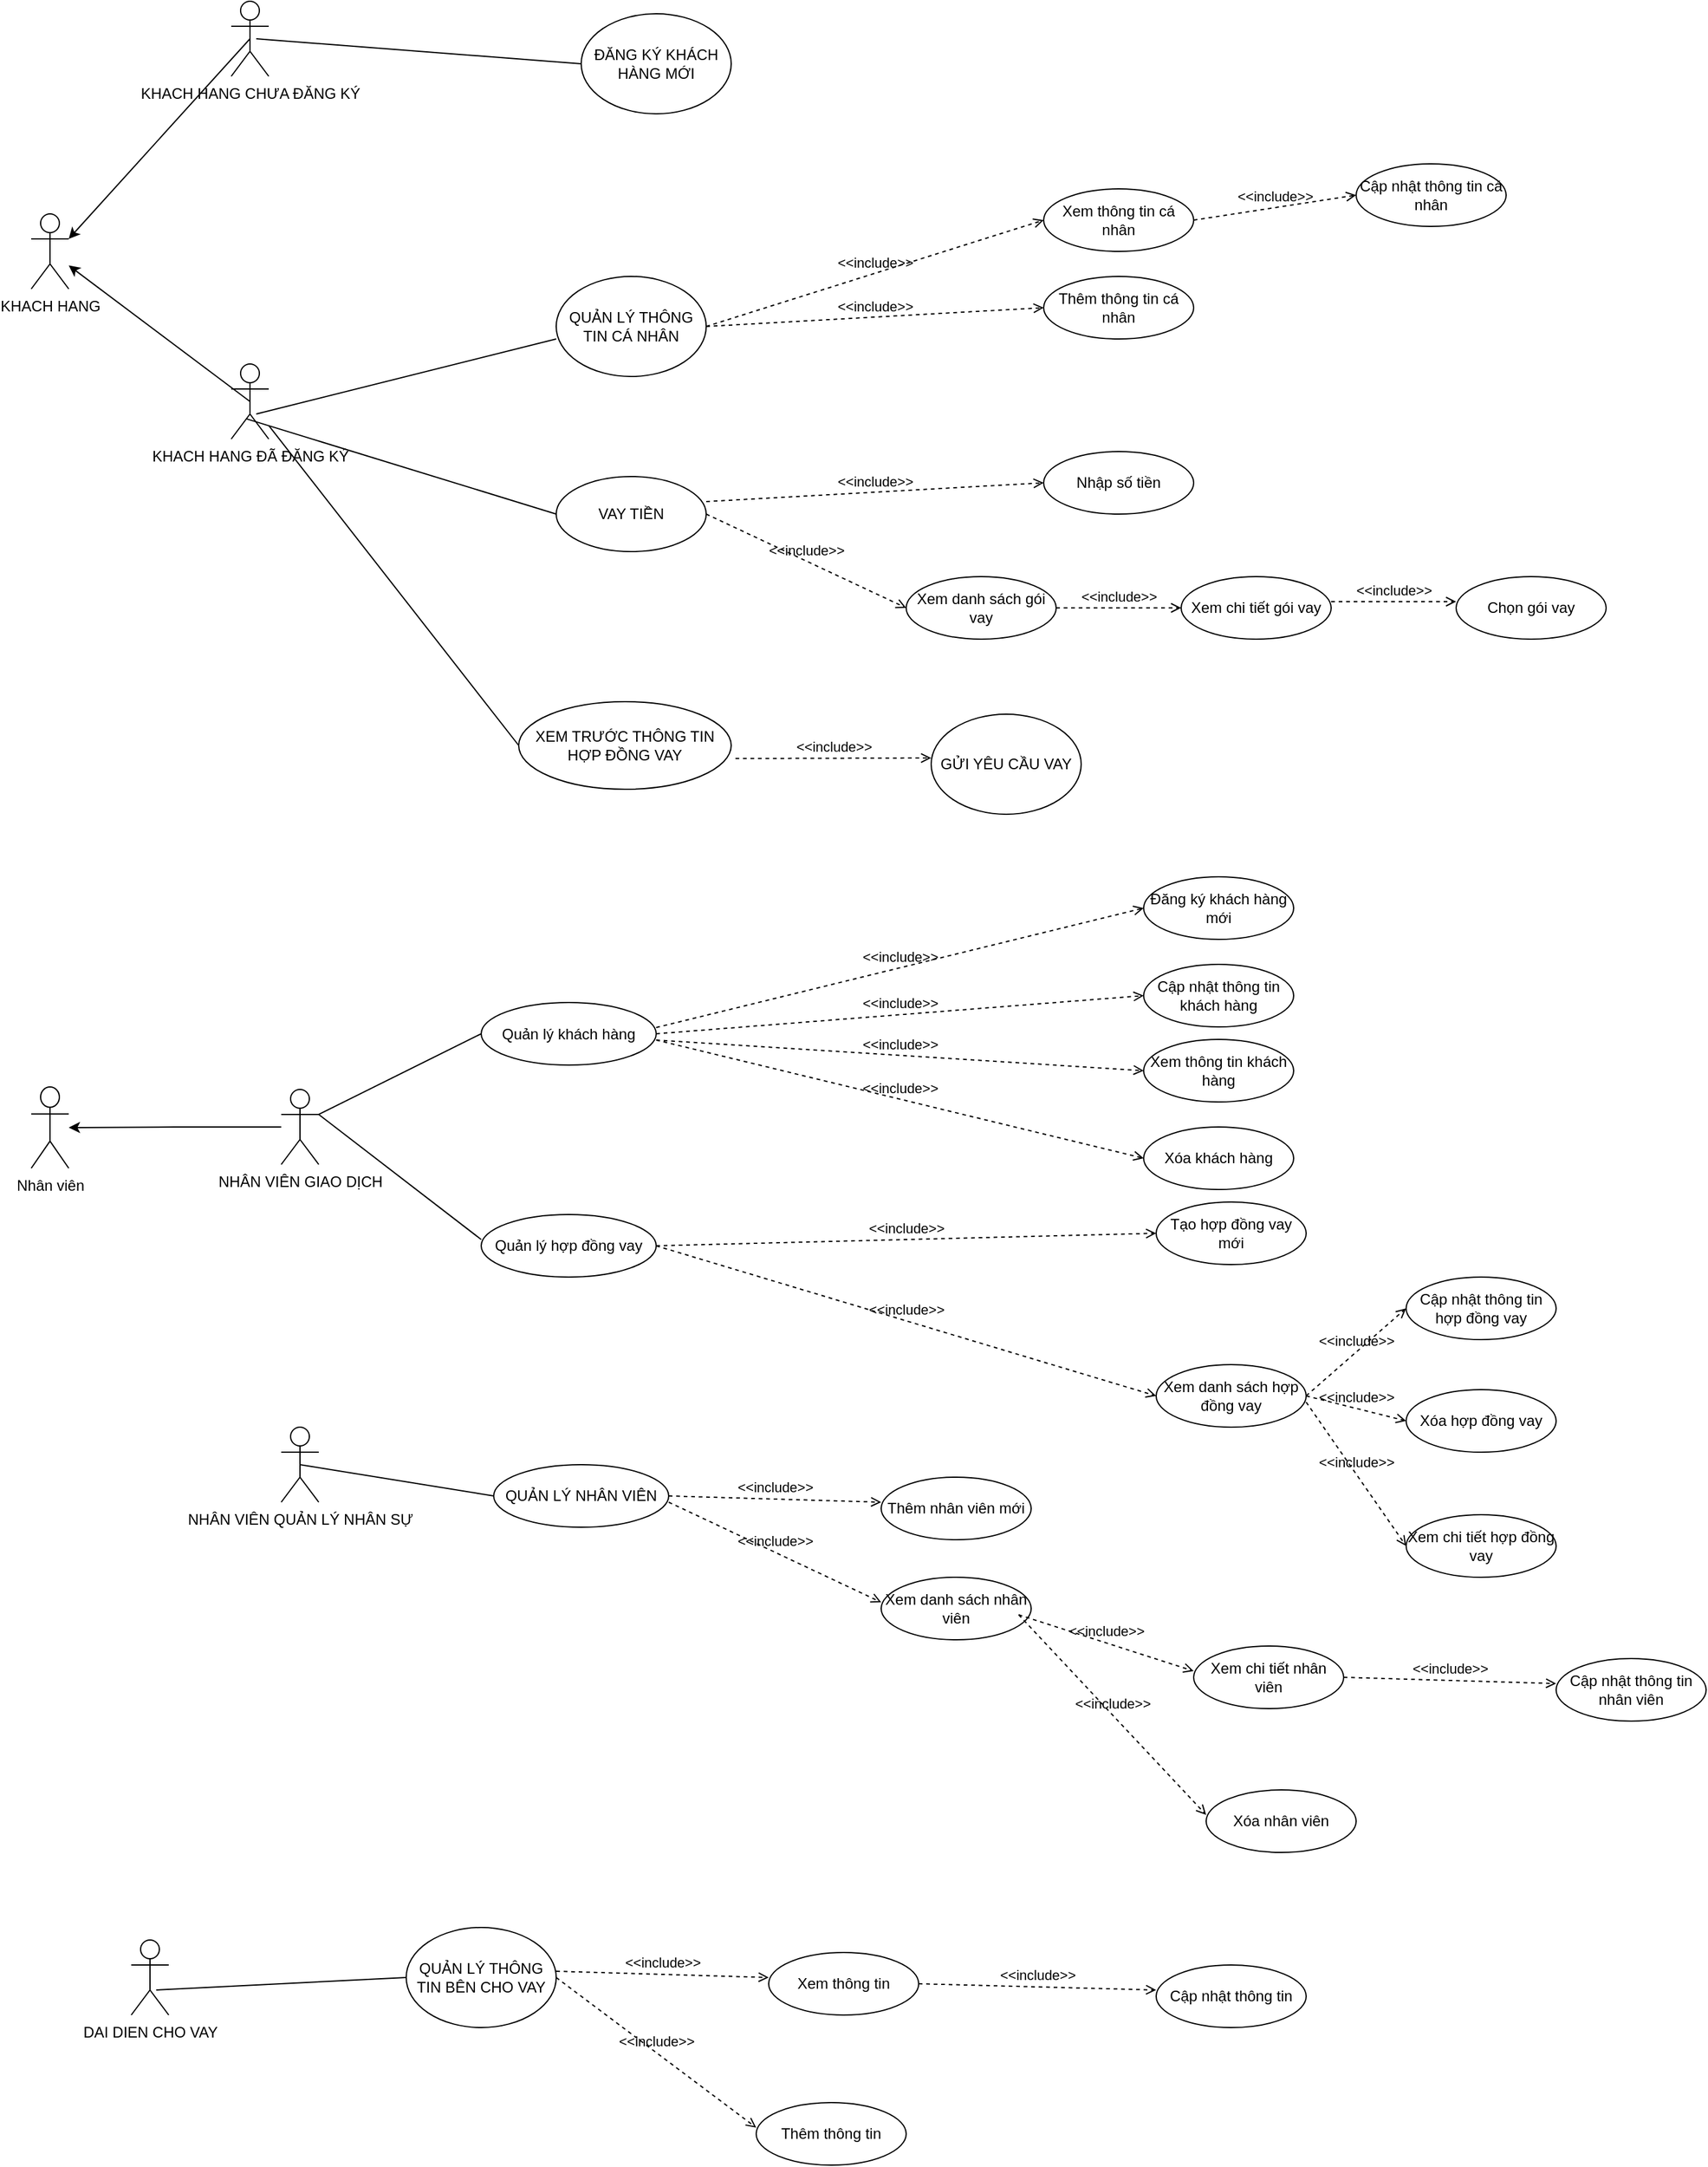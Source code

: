 <mxfile version="22.0.2" type="device">
  <diagram name="Page-1" id="4RQ78uOHNz9-AvgiA-zj">
    <mxGraphModel dx="4144" dy="4270" grid="1" gridSize="10" guides="1" tooltips="1" connect="1" arrows="1" fold="1" page="1" pageScale="1" pageWidth="2336" pageHeight="1654" math="0" shadow="0">
      <root>
        <mxCell id="0" />
        <mxCell id="1" parent="0" />
        <mxCell id="q-VrSPOYVZLqt5bqGyS9-1" value="KHACH HANG ĐÃ ĐĂNG KÝ" style="shape=umlActor;verticalLabelPosition=bottom;verticalAlign=top;html=1;outlineConnect=0;" parent="1" vertex="1">
          <mxGeometry x="240" y="-620" width="30" height="60" as="geometry" />
        </mxCell>
        <mxCell id="ky-Em5fr_ZoJciQnDSSW-12" style="edgeStyle=orthogonalEdgeStyle;rounded=0;orthogonalLoop=1;jettySize=auto;html=1;" edge="1" parent="1" source="q-VrSPOYVZLqt5bqGyS9-6" target="ky-Em5fr_ZoJciQnDSSW-9">
          <mxGeometry relative="1" as="geometry" />
        </mxCell>
        <mxCell id="q-VrSPOYVZLqt5bqGyS9-6" value="NHÂN VIÊN GIAO DỊCH" style="shape=umlActor;verticalLabelPosition=bottom;verticalAlign=top;html=1;outlineConnect=0;" parent="1" vertex="1">
          <mxGeometry x="280" y="-40" width="30" height="60" as="geometry" />
        </mxCell>
        <mxCell id="q-VrSPOYVZLqt5bqGyS9-7" value="DAI DIEN CHO VAY" style="shape=umlActor;verticalLabelPosition=bottom;verticalAlign=top;html=1;outlineConnect=0;" parent="1" vertex="1">
          <mxGeometry x="160" y="640" width="30" height="60" as="geometry" />
        </mxCell>
        <mxCell id="q-VrSPOYVZLqt5bqGyS9-17" value="KHACH HANG CHƯA ĐĂNG KÝ" style="shape=umlActor;verticalLabelPosition=bottom;verticalAlign=top;html=1;outlineConnect=0;" parent="1" vertex="1">
          <mxGeometry x="240" y="-910" width="30" height="60" as="geometry" />
        </mxCell>
        <mxCell id="ky-Em5fr_ZoJciQnDSSW-9" value="Nhân viên" style="shape=umlActor;verticalLabelPosition=bottom;verticalAlign=top;html=1;outlineConnect=0;" vertex="1" parent="1">
          <mxGeometry x="80" y="-42" width="30" height="65" as="geometry" />
        </mxCell>
        <mxCell id="ky-Em5fr_ZoJciQnDSSW-16" value="Quản lý khách hàng" style="ellipse;whiteSpace=wrap;html=1;" vertex="1" parent="1">
          <mxGeometry x="440" y="-109.5" width="140" height="50" as="geometry" />
        </mxCell>
        <mxCell id="ky-Em5fr_ZoJciQnDSSW-20" value="&amp;lt;&amp;lt;include&amp;gt;&amp;gt;" style="html=1;verticalAlign=bottom;labelBackgroundColor=none;endArrow=open;endFill=0;dashed=1;rounded=0;entryX=0;entryY=0.5;entryDx=0;entryDy=0;" edge="1" parent="1" target="ky-Em5fr_ZoJciQnDSSW-21">
          <mxGeometry width="160" relative="1" as="geometry">
            <mxPoint x="580" y="-89.5" as="sourcePoint" />
            <mxPoint x="680" y="-89.5" as="targetPoint" />
          </mxGeometry>
        </mxCell>
        <mxCell id="ky-Em5fr_ZoJciQnDSSW-21" value="Đăng ký khách hàng mới" style="ellipse;whiteSpace=wrap;html=1;" vertex="1" parent="1">
          <mxGeometry x="970" y="-210" width="120" height="50" as="geometry" />
        </mxCell>
        <mxCell id="ky-Em5fr_ZoJciQnDSSW-22" value="Cập nhật thông tin khách hàng" style="ellipse;whiteSpace=wrap;html=1;" vertex="1" parent="1">
          <mxGeometry x="970" y="-140" width="120" height="50" as="geometry" />
        </mxCell>
        <mxCell id="ky-Em5fr_ZoJciQnDSSW-23" value="&amp;lt;&amp;lt;include&amp;gt;&amp;gt;" style="html=1;verticalAlign=bottom;labelBackgroundColor=none;endArrow=open;endFill=0;dashed=1;rounded=0;entryX=0;entryY=0.5;entryDx=0;entryDy=0;exitX=1;exitY=0.5;exitDx=0;exitDy=0;" edge="1" parent="1" source="ky-Em5fr_ZoJciQnDSSW-16" target="ky-Em5fr_ZoJciQnDSSW-22">
          <mxGeometry width="160" relative="1" as="geometry">
            <mxPoint x="580" y="-39.5" as="sourcePoint" />
            <mxPoint x="680" y="-39.5" as="targetPoint" />
          </mxGeometry>
        </mxCell>
        <mxCell id="ky-Em5fr_ZoJciQnDSSW-24" value="Xem thông tin khách hàng" style="ellipse;whiteSpace=wrap;html=1;" vertex="1" parent="1">
          <mxGeometry x="970" y="-80" width="120" height="50" as="geometry" />
        </mxCell>
        <mxCell id="ky-Em5fr_ZoJciQnDSSW-25" value="Xóa khách hàng" style="ellipse;whiteSpace=wrap;html=1;" vertex="1" parent="1">
          <mxGeometry x="970" y="-10" width="120" height="50" as="geometry" />
        </mxCell>
        <mxCell id="ky-Em5fr_ZoJciQnDSSW-26" value="" style="endArrow=none;html=1;rounded=0;entryX=0;entryY=0.5;entryDx=0;entryDy=0;exitX=1;exitY=0.333;exitDx=0;exitDy=0;exitPerimeter=0;" edge="1" parent="1" source="q-VrSPOYVZLqt5bqGyS9-6" target="ky-Em5fr_ZoJciQnDSSW-16">
          <mxGeometry width="50" height="50" relative="1" as="geometry">
            <mxPoint x="360" y="180" as="sourcePoint" />
            <mxPoint x="410" y="130" as="targetPoint" />
          </mxGeometry>
        </mxCell>
        <mxCell id="ky-Em5fr_ZoJciQnDSSW-27" value="Quản lý hợp đồng vay" style="ellipse;whiteSpace=wrap;html=1;" vertex="1" parent="1">
          <mxGeometry x="440" y="60" width="140" height="50" as="geometry" />
        </mxCell>
        <mxCell id="ky-Em5fr_ZoJciQnDSSW-28" value="&amp;lt;&amp;lt;include&amp;gt;&amp;gt;" style="html=1;verticalAlign=bottom;labelBackgroundColor=none;endArrow=open;endFill=0;dashed=1;rounded=0;entryX=0;entryY=0.5;entryDx=0;entryDy=0;exitX=1;exitY=0.5;exitDx=0;exitDy=0;" edge="1" parent="1" target="ky-Em5fr_ZoJciQnDSSW-24">
          <mxGeometry width="160" relative="1" as="geometry">
            <mxPoint x="580" y="-79.5" as="sourcePoint" />
            <mxPoint x="980" y="-39.5" as="targetPoint" />
          </mxGeometry>
        </mxCell>
        <mxCell id="ky-Em5fr_ZoJciQnDSSW-29" value="&amp;lt;&amp;lt;include&amp;gt;&amp;gt;" style="html=1;verticalAlign=bottom;labelBackgroundColor=none;endArrow=open;endFill=0;dashed=1;rounded=0;entryX=0;entryY=0.5;entryDx=0;entryDy=0;exitX=1;exitY=0.5;exitDx=0;exitDy=0;" edge="1" parent="1" target="ky-Em5fr_ZoJciQnDSSW-25">
          <mxGeometry width="160" relative="1" as="geometry">
            <mxPoint x="580" y="-79.5" as="sourcePoint" />
            <mxPoint x="980" y="-39.5" as="targetPoint" />
          </mxGeometry>
        </mxCell>
        <mxCell id="ky-Em5fr_ZoJciQnDSSW-30" value="&amp;lt;&amp;lt;include&amp;gt;&amp;gt;" style="html=1;verticalAlign=bottom;labelBackgroundColor=none;endArrow=open;endFill=0;dashed=1;rounded=0;entryX=0;entryY=0.5;entryDx=0;entryDy=0;exitX=1;exitY=0.5;exitDx=0;exitDy=0;" edge="1" parent="1" target="ky-Em5fr_ZoJciQnDSSW-31" source="ky-Em5fr_ZoJciQnDSSW-27">
          <mxGeometry width="160" relative="1" as="geometry">
            <mxPoint x="600" y="245.5" as="sourcePoint" />
            <mxPoint x="700" y="245.5" as="targetPoint" />
          </mxGeometry>
        </mxCell>
        <mxCell id="ky-Em5fr_ZoJciQnDSSW-31" value="Tạo hợp đồng vay mới" style="ellipse;whiteSpace=wrap;html=1;" vertex="1" parent="1">
          <mxGeometry x="980" y="50" width="120" height="50" as="geometry" />
        </mxCell>
        <mxCell id="ky-Em5fr_ZoJciQnDSSW-32" value="Cập nhật thông tin hợp đồng vay" style="ellipse;whiteSpace=wrap;html=1;" vertex="1" parent="1">
          <mxGeometry x="1180" y="110" width="120" height="50" as="geometry" />
        </mxCell>
        <mxCell id="ky-Em5fr_ZoJciQnDSSW-33" value="&amp;lt;&amp;lt;include&amp;gt;&amp;gt;" style="html=1;verticalAlign=bottom;labelBackgroundColor=none;endArrow=open;endFill=0;dashed=1;rounded=0;entryX=0;entryY=0.5;entryDx=0;entryDy=0;exitX=1;exitY=0.5;exitDx=0;exitDy=0;" edge="1" parent="1" target="ky-Em5fr_ZoJciQnDSSW-32" source="ky-Em5fr_ZoJciQnDSSW-34">
          <mxGeometry width="160" relative="1" as="geometry">
            <mxPoint x="900" y="130" as="sourcePoint" />
            <mxPoint x="700" y="295.5" as="targetPoint" />
          </mxGeometry>
        </mxCell>
        <mxCell id="ky-Em5fr_ZoJciQnDSSW-34" value="Xem danh sách hợp đồng vay" style="ellipse;whiteSpace=wrap;html=1;" vertex="1" parent="1">
          <mxGeometry x="980" y="180" width="120" height="50" as="geometry" />
        </mxCell>
        <mxCell id="ky-Em5fr_ZoJciQnDSSW-35" value="Xóa hợp đồng vay" style="ellipse;whiteSpace=wrap;html=1;" vertex="1" parent="1">
          <mxGeometry x="1180" y="200" width="120" height="50" as="geometry" />
        </mxCell>
        <mxCell id="ky-Em5fr_ZoJciQnDSSW-36" value="&amp;lt;&amp;lt;include&amp;gt;&amp;gt;" style="html=1;verticalAlign=bottom;labelBackgroundColor=none;endArrow=open;endFill=0;dashed=1;rounded=0;entryX=0;entryY=0.5;entryDx=0;entryDy=0;exitX=1;exitY=0.5;exitDx=0;exitDy=0;" edge="1" parent="1" target="ky-Em5fr_ZoJciQnDSSW-34" source="ky-Em5fr_ZoJciQnDSSW-27">
          <mxGeometry width="160" relative="1" as="geometry">
            <mxPoint x="600" y="255.5" as="sourcePoint" />
            <mxPoint x="1000" y="295.5" as="targetPoint" />
          </mxGeometry>
        </mxCell>
        <mxCell id="ky-Em5fr_ZoJciQnDSSW-37" value="&amp;lt;&amp;lt;include&amp;gt;&amp;gt;" style="html=1;verticalAlign=bottom;labelBackgroundColor=none;endArrow=open;endFill=0;dashed=1;rounded=0;entryX=0;entryY=0.5;entryDx=0;entryDy=0;exitX=1;exitY=0.5;exitDx=0;exitDy=0;" edge="1" parent="1" target="ky-Em5fr_ZoJciQnDSSW-35" source="ky-Em5fr_ZoJciQnDSSW-34">
          <mxGeometry width="160" relative="1" as="geometry">
            <mxPoint x="890" y="260" as="sourcePoint" />
            <mxPoint x="1000" y="295.5" as="targetPoint" />
          </mxGeometry>
        </mxCell>
        <mxCell id="ky-Em5fr_ZoJciQnDSSW-38" value="Xem chi tiết hợp đồng vay" style="ellipse;whiteSpace=wrap;html=1;" vertex="1" parent="1">
          <mxGeometry x="1180" y="300" width="120" height="50" as="geometry" />
        </mxCell>
        <mxCell id="ky-Em5fr_ZoJciQnDSSW-39" value="&amp;lt;&amp;lt;include&amp;gt;&amp;gt;" style="html=1;verticalAlign=bottom;labelBackgroundColor=none;endArrow=open;endFill=0;dashed=1;rounded=0;entryX=0;entryY=0.5;entryDx=0;entryDy=0;exitX=1;exitY=0.5;exitDx=0;exitDy=0;" edge="1" parent="1" target="ky-Em5fr_ZoJciQnDSSW-38">
          <mxGeometry width="160" relative="1" as="geometry">
            <mxPoint x="1100" y="210" as="sourcePoint" />
            <mxPoint x="1180" y="230" as="targetPoint" />
          </mxGeometry>
        </mxCell>
        <mxCell id="ky-Em5fr_ZoJciQnDSSW-40" value="" style="endArrow=none;html=1;rounded=0;entryX=0;entryY=0.5;entryDx=0;entryDy=0;exitX=1;exitY=0.333;exitDx=0;exitDy=0;exitPerimeter=0;" edge="1" parent="1" source="q-VrSPOYVZLqt5bqGyS9-6">
          <mxGeometry width="50" height="50" relative="1" as="geometry">
            <mxPoint x="310" y="146" as="sourcePoint" />
            <mxPoint x="440" y="80" as="targetPoint" />
          </mxGeometry>
        </mxCell>
        <mxCell id="ky-Em5fr_ZoJciQnDSSW-44" value="ĐĂNG KÝ KHÁCH HÀNG MỚI" style="ellipse;whiteSpace=wrap;html=1;" vertex="1" parent="1">
          <mxGeometry x="520" y="-900" width="120" height="80" as="geometry" />
        </mxCell>
        <mxCell id="ky-Em5fr_ZoJciQnDSSW-45" value="" style="endArrow=none;html=1;rounded=0;entryX=0;entryY=0.5;entryDx=0;entryDy=0;" edge="1" parent="1" target="ky-Em5fr_ZoJciQnDSSW-44">
          <mxGeometry width="50" height="50" relative="1" as="geometry">
            <mxPoint x="260" y="-880" as="sourcePoint" />
            <mxPoint x="310" y="-930" as="targetPoint" />
          </mxGeometry>
        </mxCell>
        <mxCell id="ky-Em5fr_ZoJciQnDSSW-46" value="" style="endArrow=none;html=1;rounded=0;" edge="1" parent="1">
          <mxGeometry width="50" height="50" relative="1" as="geometry">
            <mxPoint x="260" y="-580" as="sourcePoint" />
            <mxPoint x="500" y="-640" as="targetPoint" />
          </mxGeometry>
        </mxCell>
        <mxCell id="ky-Em5fr_ZoJciQnDSSW-47" value="QUẢN LÝ THÔNG TIN CÁ NHÂN" style="ellipse;whiteSpace=wrap;html=1;" vertex="1" parent="1">
          <mxGeometry x="500" y="-690" width="120" height="80" as="geometry" />
        </mxCell>
        <mxCell id="ky-Em5fr_ZoJciQnDSSW-48" value="Cập nhật thông tin cá nhân" style="ellipse;whiteSpace=wrap;html=1;" vertex="1" parent="1">
          <mxGeometry x="1140" y="-780" width="120" height="50" as="geometry" />
        </mxCell>
        <mxCell id="ky-Em5fr_ZoJciQnDSSW-49" value="&amp;lt;&amp;lt;include&amp;gt;&amp;gt;" style="html=1;verticalAlign=bottom;labelBackgroundColor=none;endArrow=open;endFill=0;dashed=1;rounded=0;entryX=0;entryY=0.5;entryDx=0;entryDy=0;exitX=1;exitY=0.5;exitDx=0;exitDy=0;" edge="1" parent="1" target="ky-Em5fr_ZoJciQnDSSW-48" source="ky-Em5fr_ZoJciQnDSSW-50">
          <mxGeometry width="160" relative="1" as="geometry">
            <mxPoint x="520.0" y="-595" as="sourcePoint" />
            <mxPoint x="610" y="-520.5" as="targetPoint" />
          </mxGeometry>
        </mxCell>
        <mxCell id="ky-Em5fr_ZoJciQnDSSW-50" value="Xem thông tin cá nhân" style="ellipse;whiteSpace=wrap;html=1;" vertex="1" parent="1">
          <mxGeometry x="890" y="-760" width="120" height="50" as="geometry" />
        </mxCell>
        <mxCell id="ky-Em5fr_ZoJciQnDSSW-51" value="&amp;lt;&amp;lt;include&amp;gt;&amp;gt;" style="html=1;verticalAlign=bottom;labelBackgroundColor=none;endArrow=open;endFill=0;dashed=1;rounded=0;entryX=0;entryY=0.5;entryDx=0;entryDy=0;" edge="1" parent="1" target="ky-Em5fr_ZoJciQnDSSW-50">
          <mxGeometry width="160" relative="1" as="geometry">
            <mxPoint x="620" y="-650" as="sourcePoint" />
            <mxPoint x="910" y="-644.5" as="targetPoint" />
          </mxGeometry>
        </mxCell>
        <mxCell id="ky-Em5fr_ZoJciQnDSSW-52" value="KHACH HANG" style="shape=umlActor;verticalLabelPosition=bottom;verticalAlign=top;html=1;outlineConnect=0;" vertex="1" parent="1">
          <mxGeometry x="80" y="-740" width="30" height="60" as="geometry" />
        </mxCell>
        <mxCell id="ky-Em5fr_ZoJciQnDSSW-55" value="" style="endArrow=classic;html=1;rounded=0;exitX=0.5;exitY=0.5;exitDx=0;exitDy=0;exitPerimeter=0;entryX=1;entryY=0.333;entryDx=0;entryDy=0;entryPerimeter=0;" edge="1" parent="1" source="q-VrSPOYVZLqt5bqGyS9-17" target="ky-Em5fr_ZoJciQnDSSW-52">
          <mxGeometry width="50" height="50" relative="1" as="geometry">
            <mxPoint x="200" y="-750" as="sourcePoint" />
            <mxPoint x="150" y="-730" as="targetPoint" />
          </mxGeometry>
        </mxCell>
        <mxCell id="ky-Em5fr_ZoJciQnDSSW-56" value="" style="endArrow=classic;html=1;rounded=0;exitX=0.5;exitY=0.5;exitDx=0;exitDy=0;exitPerimeter=0;" edge="1" parent="1" source="q-VrSPOYVZLqt5bqGyS9-1" target="ky-Em5fr_ZoJciQnDSSW-52">
          <mxGeometry width="50" height="50" relative="1" as="geometry">
            <mxPoint x="200" y="-610" as="sourcePoint" />
            <mxPoint x="250" y="-660" as="targetPoint" />
          </mxGeometry>
        </mxCell>
        <mxCell id="ky-Em5fr_ZoJciQnDSSW-57" value="Thêm thông tin cá nhân" style="ellipse;whiteSpace=wrap;html=1;" vertex="1" parent="1">
          <mxGeometry x="890" y="-690" width="120" height="50" as="geometry" />
        </mxCell>
        <mxCell id="ky-Em5fr_ZoJciQnDSSW-58" value="&amp;lt;&amp;lt;include&amp;gt;&amp;gt;" style="html=1;verticalAlign=bottom;labelBackgroundColor=none;endArrow=open;endFill=0;dashed=1;rounded=0;entryX=0;entryY=0.5;entryDx=0;entryDy=0;exitX=1;exitY=0.5;exitDx=0;exitDy=0;" edge="1" parent="1" source="ky-Em5fr_ZoJciQnDSSW-47" target="ky-Em5fr_ZoJciQnDSSW-57">
          <mxGeometry width="160" relative="1" as="geometry">
            <mxPoint x="630" y="-640" as="sourcePoint" />
            <mxPoint x="900" y="-725" as="targetPoint" />
          </mxGeometry>
        </mxCell>
        <mxCell id="ky-Em5fr_ZoJciQnDSSW-59" value="QUẢN LÝ NHÂN VIÊN" style="ellipse;whiteSpace=wrap;html=1;" vertex="1" parent="1">
          <mxGeometry x="450" y="260" width="140" height="50" as="geometry" />
        </mxCell>
        <mxCell id="ky-Em5fr_ZoJciQnDSSW-60" value="NHÂN VIÊN QUẢN LÝ NHÂN SỰ" style="shape=umlActor;verticalLabelPosition=bottom;verticalAlign=top;html=1;outlineConnect=0;" vertex="1" parent="1">
          <mxGeometry x="280" y="230" width="30" height="60" as="geometry" />
        </mxCell>
        <mxCell id="ky-Em5fr_ZoJciQnDSSW-61" value="" style="endArrow=none;html=1;rounded=0;entryX=0;entryY=0.5;entryDx=0;entryDy=0;exitX=0.5;exitY=0.5;exitDx=0;exitDy=0;exitPerimeter=0;" edge="1" parent="1" source="ky-Em5fr_ZoJciQnDSSW-60" target="ky-Em5fr_ZoJciQnDSSW-59">
          <mxGeometry width="50" height="50" relative="1" as="geometry">
            <mxPoint x="320" y="290" as="sourcePoint" />
            <mxPoint x="370" y="240" as="targetPoint" />
          </mxGeometry>
        </mxCell>
        <mxCell id="ky-Em5fr_ZoJciQnDSSW-62" value="&amp;lt;&amp;lt;include&amp;gt;&amp;gt;" style="html=1;verticalAlign=bottom;labelBackgroundColor=none;endArrow=open;endFill=0;dashed=1;rounded=0;exitX=1;exitY=0.5;exitDx=0;exitDy=0;" edge="1" parent="1" source="ky-Em5fr_ZoJciQnDSSW-59">
          <mxGeometry width="160" relative="1" as="geometry">
            <mxPoint x="600" y="290" as="sourcePoint" />
            <mxPoint x="760" y="290" as="targetPoint" />
          </mxGeometry>
        </mxCell>
        <mxCell id="ky-Em5fr_ZoJciQnDSSW-63" value="Thêm nhân viên mới" style="ellipse;whiteSpace=wrap;html=1;" vertex="1" parent="1">
          <mxGeometry x="760" y="270" width="120" height="50" as="geometry" />
        </mxCell>
        <mxCell id="ky-Em5fr_ZoJciQnDSSW-64" value="&amp;lt;&amp;lt;include&amp;gt;&amp;gt;" style="html=1;verticalAlign=bottom;labelBackgroundColor=none;endArrow=open;endFill=0;dashed=1;rounded=0;exitX=1;exitY=0.5;exitDx=0;exitDy=0;" edge="1" parent="1">
          <mxGeometry width="160" relative="1" as="geometry">
            <mxPoint x="1130" y="430" as="sourcePoint" />
            <mxPoint x="1300" y="435" as="targetPoint" />
          </mxGeometry>
        </mxCell>
        <mxCell id="ky-Em5fr_ZoJciQnDSSW-65" value="Cập nhật thông tin nhân viên" style="ellipse;whiteSpace=wrap;html=1;" vertex="1" parent="1">
          <mxGeometry x="1300" y="415" width="120" height="50" as="geometry" />
        </mxCell>
        <mxCell id="ky-Em5fr_ZoJciQnDSSW-66" value="&amp;lt;&amp;lt;include&amp;gt;&amp;gt;" style="html=1;verticalAlign=bottom;labelBackgroundColor=none;endArrow=open;endFill=0;dashed=1;rounded=0;" edge="1" parent="1">
          <mxGeometry width="160" relative="1" as="geometry">
            <mxPoint x="590" y="290" as="sourcePoint" />
            <mxPoint x="760" y="370" as="targetPoint" />
          </mxGeometry>
        </mxCell>
        <mxCell id="ky-Em5fr_ZoJciQnDSSW-67" value="Xem danh sách nhân viên" style="ellipse;whiteSpace=wrap;html=1;" vertex="1" parent="1">
          <mxGeometry x="760" y="350" width="120" height="50" as="geometry" />
        </mxCell>
        <mxCell id="ky-Em5fr_ZoJciQnDSSW-68" value="&amp;lt;&amp;lt;include&amp;gt;&amp;gt;" style="html=1;verticalAlign=bottom;labelBackgroundColor=none;endArrow=open;endFill=0;dashed=1;rounded=0;exitX=1;exitY=0.5;exitDx=0;exitDy=0;" edge="1" parent="1">
          <mxGeometry width="160" relative="1" as="geometry">
            <mxPoint x="870.0" y="380" as="sourcePoint" />
            <mxPoint x="1010" y="425" as="targetPoint" />
          </mxGeometry>
        </mxCell>
        <mxCell id="ky-Em5fr_ZoJciQnDSSW-69" value="Xem chi tiết nhân viên" style="ellipse;whiteSpace=wrap;html=1;" vertex="1" parent="1">
          <mxGeometry x="1010" y="405" width="120" height="50" as="geometry" />
        </mxCell>
        <mxCell id="ky-Em5fr_ZoJciQnDSSW-70" value="&amp;lt;&amp;lt;include&amp;gt;&amp;gt;" style="html=1;verticalAlign=bottom;labelBackgroundColor=none;endArrow=open;endFill=0;dashed=1;rounded=0;" edge="1" parent="1">
          <mxGeometry width="160" relative="1" as="geometry">
            <mxPoint x="870" y="380" as="sourcePoint" />
            <mxPoint x="1020" y="540" as="targetPoint" />
          </mxGeometry>
        </mxCell>
        <mxCell id="ky-Em5fr_ZoJciQnDSSW-71" value="Xóa nhân viên" style="ellipse;whiteSpace=wrap;html=1;" vertex="1" parent="1">
          <mxGeometry x="1020" y="520" width="120" height="50" as="geometry" />
        </mxCell>
        <mxCell id="ky-Em5fr_ZoJciQnDSSW-72" value="QUẢN LÝ THÔNG TIN BÊN CHO VAY" style="ellipse;whiteSpace=wrap;html=1;" vertex="1" parent="1">
          <mxGeometry x="380" y="630" width="120" height="80" as="geometry" />
        </mxCell>
        <mxCell id="ky-Em5fr_ZoJciQnDSSW-74" value="" style="endArrow=none;html=1;rounded=0;entryX=0;entryY=0.5;entryDx=0;entryDy=0;" edge="1" parent="1" target="ky-Em5fr_ZoJciQnDSSW-72">
          <mxGeometry width="50" height="50" relative="1" as="geometry">
            <mxPoint x="180" y="680" as="sourcePoint" />
            <mxPoint x="230" y="630" as="targetPoint" />
          </mxGeometry>
        </mxCell>
        <mxCell id="ky-Em5fr_ZoJciQnDSSW-75" value="&amp;lt;&amp;lt;include&amp;gt;&amp;gt;" style="html=1;verticalAlign=bottom;labelBackgroundColor=none;endArrow=open;endFill=0;dashed=1;rounded=0;exitX=1;exitY=0.5;exitDx=0;exitDy=0;" edge="1" parent="1" source="ky-Em5fr_ZoJciQnDSSW-78">
          <mxGeometry width="160" relative="1" as="geometry">
            <mxPoint x="810" y="675" as="sourcePoint" />
            <mxPoint x="980" y="680" as="targetPoint" />
          </mxGeometry>
        </mxCell>
        <mxCell id="ky-Em5fr_ZoJciQnDSSW-76" value="Cập nhật thông tin" style="ellipse;whiteSpace=wrap;html=1;" vertex="1" parent="1">
          <mxGeometry x="980" y="660" width="120" height="50" as="geometry" />
        </mxCell>
        <mxCell id="ky-Em5fr_ZoJciQnDSSW-77" value="&amp;lt;&amp;lt;include&amp;gt;&amp;gt;" style="html=1;verticalAlign=bottom;labelBackgroundColor=none;endArrow=open;endFill=0;dashed=1;rounded=0;exitX=1;exitY=0.5;exitDx=0;exitDy=0;" edge="1" parent="1">
          <mxGeometry width="160" relative="1" as="geometry">
            <mxPoint x="500" y="665" as="sourcePoint" />
            <mxPoint x="670" y="670" as="targetPoint" />
          </mxGeometry>
        </mxCell>
        <mxCell id="ky-Em5fr_ZoJciQnDSSW-78" value="Xem thông tin" style="ellipse;whiteSpace=wrap;html=1;" vertex="1" parent="1">
          <mxGeometry x="670" y="650" width="120" height="50" as="geometry" />
        </mxCell>
        <mxCell id="ky-Em5fr_ZoJciQnDSSW-79" value="&amp;lt;&amp;lt;include&amp;gt;&amp;gt;" style="html=1;verticalAlign=bottom;labelBackgroundColor=none;endArrow=open;endFill=0;dashed=1;rounded=0;exitX=1;exitY=0.5;exitDx=0;exitDy=0;" edge="1" parent="1" source="ky-Em5fr_ZoJciQnDSSW-72">
          <mxGeometry width="160" relative="1" as="geometry">
            <mxPoint x="490" y="785" as="sourcePoint" />
            <mxPoint x="660" y="790" as="targetPoint" />
          </mxGeometry>
        </mxCell>
        <mxCell id="ky-Em5fr_ZoJciQnDSSW-80" value="Thêm thông tin" style="ellipse;whiteSpace=wrap;html=1;" vertex="1" parent="1">
          <mxGeometry x="660" y="770" width="120" height="50" as="geometry" />
        </mxCell>
        <mxCell id="ky-Em5fr_ZoJciQnDSSW-81" value="VAY TIỀN" style="ellipse;whiteSpace=wrap;html=1;" vertex="1" parent="1">
          <mxGeometry x="500" y="-530" width="120" height="60" as="geometry" />
        </mxCell>
        <mxCell id="ky-Em5fr_ZoJciQnDSSW-82" value="" style="endArrow=none;html=1;rounded=0;exitX=0.4;exitY=0.73;exitDx=0;exitDy=0;exitPerimeter=0;" edge="1" parent="1" source="q-VrSPOYVZLqt5bqGyS9-1">
          <mxGeometry width="50" height="50" relative="1" as="geometry">
            <mxPoint x="260" y="-440" as="sourcePoint" />
            <mxPoint x="500" y="-500" as="targetPoint" />
          </mxGeometry>
        </mxCell>
        <mxCell id="ky-Em5fr_ZoJciQnDSSW-83" value="Nhập số tiền" style="ellipse;whiteSpace=wrap;html=1;" vertex="1" parent="1">
          <mxGeometry x="890" y="-550" width="120" height="50" as="geometry" />
        </mxCell>
        <mxCell id="ky-Em5fr_ZoJciQnDSSW-84" value="&amp;lt;&amp;lt;include&amp;gt;&amp;gt;" style="html=1;verticalAlign=bottom;labelBackgroundColor=none;endArrow=open;endFill=0;dashed=1;rounded=0;entryX=0;entryY=0.5;entryDx=0;entryDy=0;exitX=1;exitY=0.5;exitDx=0;exitDy=0;" edge="1" parent="1" target="ky-Em5fr_ZoJciQnDSSW-83">
          <mxGeometry width="160" relative="1" as="geometry">
            <mxPoint x="620" y="-510" as="sourcePoint" />
            <mxPoint x="900" y="-585" as="targetPoint" />
          </mxGeometry>
        </mxCell>
        <mxCell id="ky-Em5fr_ZoJciQnDSSW-87" value="Chọn gói vay" style="ellipse;whiteSpace=wrap;html=1;" vertex="1" parent="1">
          <mxGeometry x="1220" y="-450" width="120" height="50" as="geometry" />
        </mxCell>
        <mxCell id="ky-Em5fr_ZoJciQnDSSW-88" value="&amp;lt;&amp;lt;include&amp;gt;&amp;gt;" style="html=1;verticalAlign=bottom;labelBackgroundColor=none;endArrow=open;endFill=0;dashed=1;rounded=0;entryX=0;entryY=0.5;entryDx=0;entryDy=0;" edge="1" parent="1" target="ky-Em5fr_ZoJciQnDSSW-89">
          <mxGeometry width="160" relative="1" as="geometry">
            <mxPoint x="620" y="-500" as="sourcePoint" />
            <mxPoint x="910" y="-405" as="targetPoint" />
          </mxGeometry>
        </mxCell>
        <mxCell id="ky-Em5fr_ZoJciQnDSSW-89" value="Xem danh sách gói vay" style="ellipse;whiteSpace=wrap;html=1;" vertex="1" parent="1">
          <mxGeometry x="780" y="-450" width="120" height="50" as="geometry" />
        </mxCell>
        <mxCell id="ky-Em5fr_ZoJciQnDSSW-90" value="Xem chi tiết gói vay" style="ellipse;whiteSpace=wrap;html=1;" vertex="1" parent="1">
          <mxGeometry x="1000" y="-450" width="120" height="50" as="geometry" />
        </mxCell>
        <mxCell id="ky-Em5fr_ZoJciQnDSSW-92" value="&amp;lt;&amp;lt;include&amp;gt;&amp;gt;" style="html=1;verticalAlign=bottom;labelBackgroundColor=none;endArrow=open;endFill=0;dashed=1;rounded=0;entryX=0;entryY=0.5;entryDx=0;entryDy=0;exitX=1;exitY=0.5;exitDx=0;exitDy=0;" edge="1" parent="1" source="ky-Em5fr_ZoJciQnDSSW-89" target="ky-Em5fr_ZoJciQnDSSW-90">
          <mxGeometry width="160" relative="1" as="geometry">
            <mxPoint x="630" y="-490" as="sourcePoint" />
            <mxPoint x="790" y="-415" as="targetPoint" />
          </mxGeometry>
        </mxCell>
        <mxCell id="ky-Em5fr_ZoJciQnDSSW-93" value="&amp;lt;&amp;lt;include&amp;gt;&amp;gt;" style="html=1;verticalAlign=bottom;labelBackgroundColor=none;endArrow=open;endFill=0;dashed=1;rounded=0;entryX=0;entryY=0.5;entryDx=0;entryDy=0;" edge="1" parent="1">
          <mxGeometry width="160" relative="1" as="geometry">
            <mxPoint x="1120" y="-430" as="sourcePoint" />
            <mxPoint x="1220" y="-430" as="targetPoint" />
          </mxGeometry>
        </mxCell>
        <mxCell id="ky-Em5fr_ZoJciQnDSSW-94" value="XEM TRƯỚC THÔNG TIN HỢP ĐỒNG VAY" style="ellipse;whiteSpace=wrap;html=1;" vertex="1" parent="1">
          <mxGeometry x="470" y="-350" width="170" height="70" as="geometry" />
        </mxCell>
        <mxCell id="ky-Em5fr_ZoJciQnDSSW-95" value="&amp;lt;&amp;lt;include&amp;gt;&amp;gt;" style="html=1;verticalAlign=bottom;labelBackgroundColor=none;endArrow=open;endFill=0;dashed=1;rounded=0;exitX=1.02;exitY=0.649;exitDx=0;exitDy=0;exitPerimeter=0;" edge="1" parent="1" source="ky-Em5fr_ZoJciQnDSSW-94">
          <mxGeometry width="160" relative="1" as="geometry">
            <mxPoint x="630" y="-320" as="sourcePoint" />
            <mxPoint x="800" y="-305" as="targetPoint" />
          </mxGeometry>
        </mxCell>
        <mxCell id="ky-Em5fr_ZoJciQnDSSW-96" value="" style="endArrow=none;html=1;rounded=0;entryX=0;entryY=0.5;entryDx=0;entryDy=0;" edge="1" parent="1" source="q-VrSPOYVZLqt5bqGyS9-1" target="ky-Em5fr_ZoJciQnDSSW-94">
          <mxGeometry width="50" height="50" relative="1" as="geometry">
            <mxPoint x="340" y="-330" as="sourcePoint" />
            <mxPoint x="390" y="-380" as="targetPoint" />
          </mxGeometry>
        </mxCell>
        <mxCell id="ky-Em5fr_ZoJciQnDSSW-97" value="GỬI YÊU CẦU VAY" style="ellipse;whiteSpace=wrap;html=1;" vertex="1" parent="1">
          <mxGeometry x="800" y="-340" width="120" height="80" as="geometry" />
        </mxCell>
      </root>
    </mxGraphModel>
  </diagram>
</mxfile>
